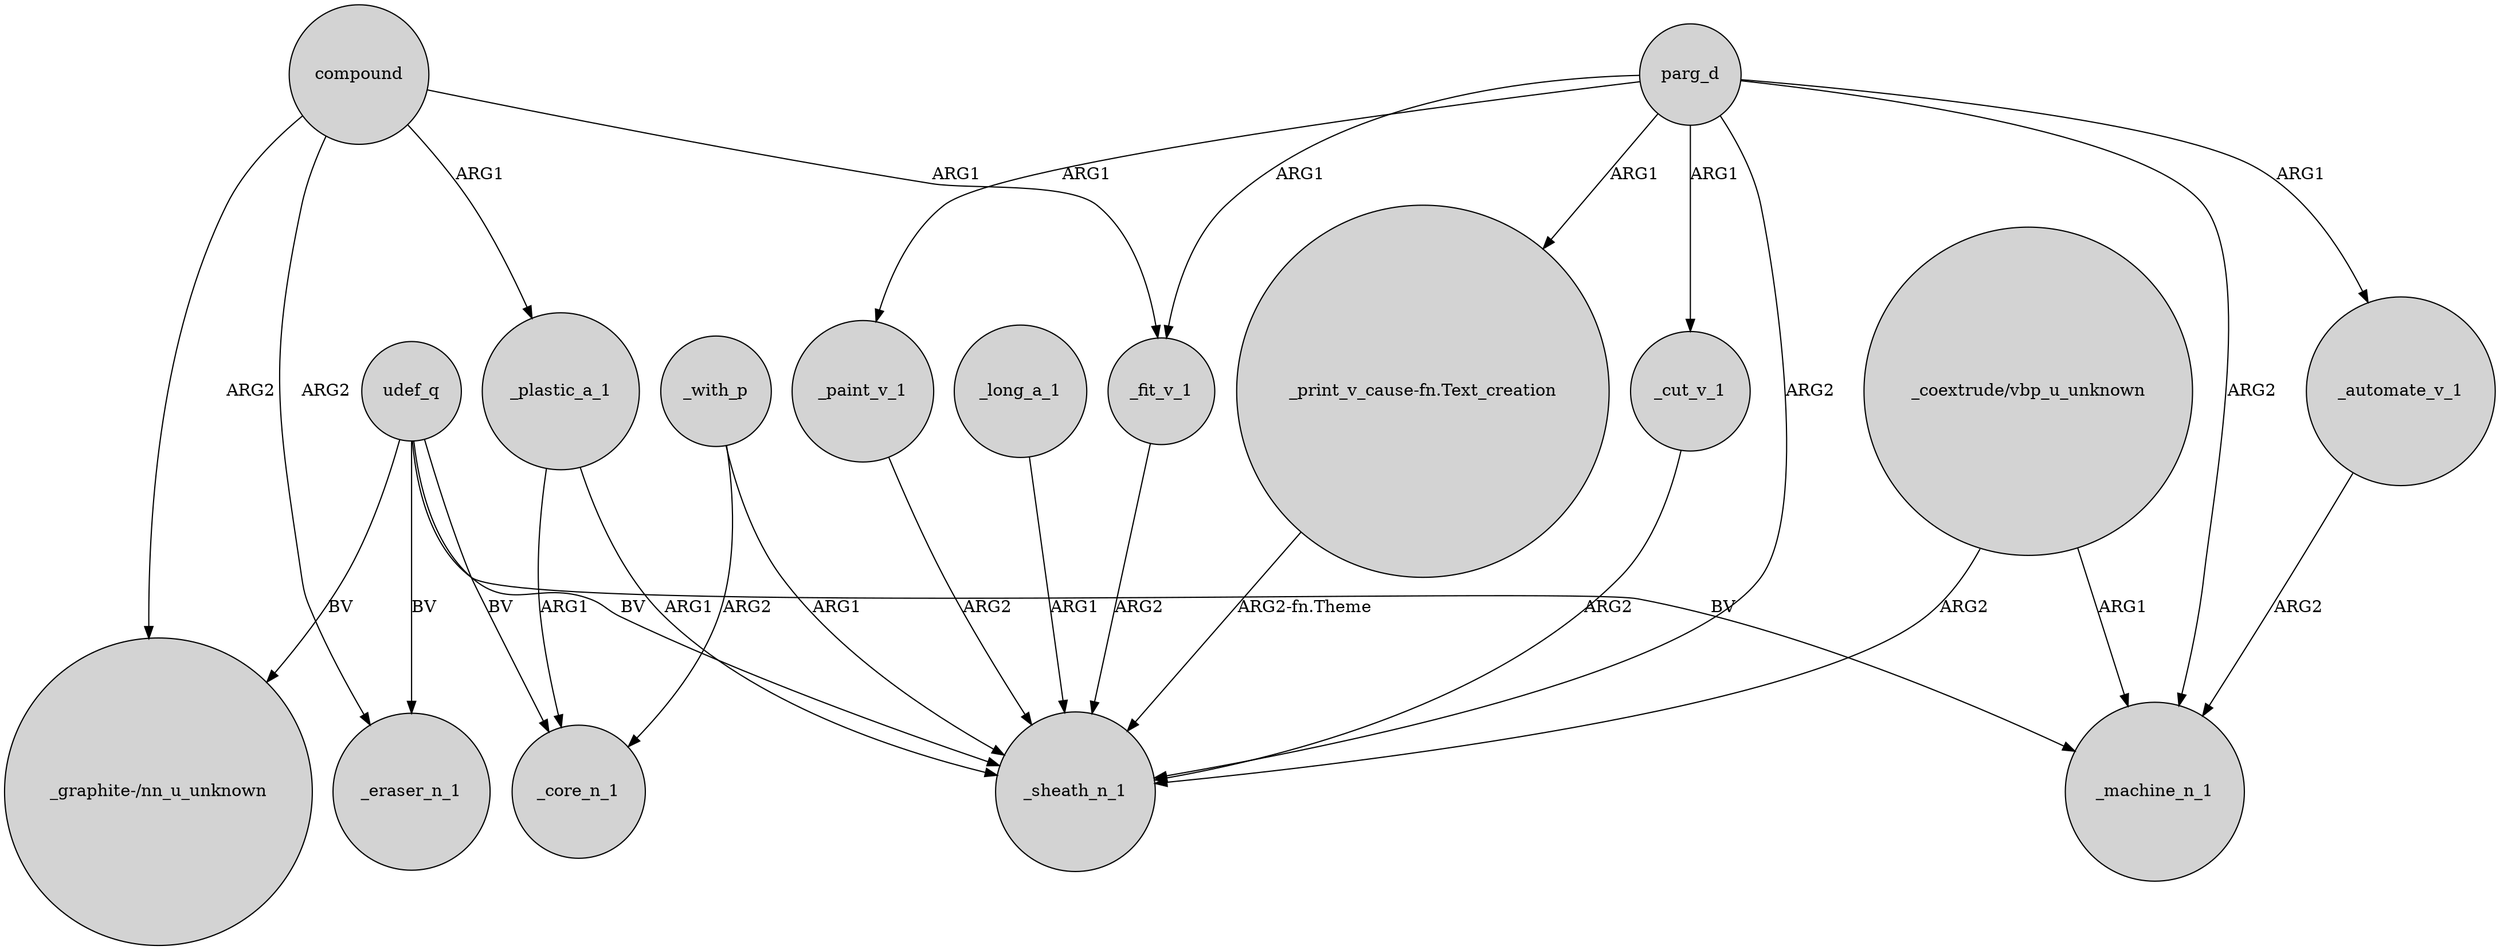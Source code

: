 digraph {
	node [shape=circle style=filled]
	"_coextrude/vbp_u_unknown" -> _machine_n_1 [label=ARG1]
	udef_q -> _machine_n_1 [label=BV]
	parg_d -> _automate_v_1 [label=ARG1]
	udef_q -> "_graphite-/nn_u_unknown" [label=BV]
	_plastic_a_1 -> _sheath_n_1 [label=ARG1]
	_fit_v_1 -> _sheath_n_1 [label=ARG2]
	_plastic_a_1 -> _core_n_1 [label=ARG1]
	compound -> _fit_v_1 [label=ARG1]
	parg_d -> _fit_v_1 [label=ARG1]
	parg_d -> "_print_v_cause-fn.Text_creation" [label=ARG1]
	udef_q -> _eraser_n_1 [label=BV]
	parg_d -> _paint_v_1 [label=ARG1]
	udef_q -> _core_n_1 [label=BV]
	compound -> "_graphite-/nn_u_unknown" [label=ARG2]
	_long_a_1 -> _sheath_n_1 [label=ARG1]
	_with_p -> _core_n_1 [label=ARG2]
	_automate_v_1 -> _machine_n_1 [label=ARG2]
	_paint_v_1 -> _sheath_n_1 [label=ARG2]
	_with_p -> _sheath_n_1 [label=ARG1]
	parg_d -> _machine_n_1 [label=ARG2]
	compound -> _plastic_a_1 [label=ARG1]
	compound -> _eraser_n_1 [label=ARG2]
	"_coextrude/vbp_u_unknown" -> _sheath_n_1 [label=ARG2]
	_cut_v_1 -> _sheath_n_1 [label=ARG2]
	"_print_v_cause-fn.Text_creation" -> _sheath_n_1 [label="ARG2-fn.Theme"]
	udef_q -> _sheath_n_1 [label=BV]
	parg_d -> _cut_v_1 [label=ARG1]
	parg_d -> _sheath_n_1 [label=ARG2]
}
